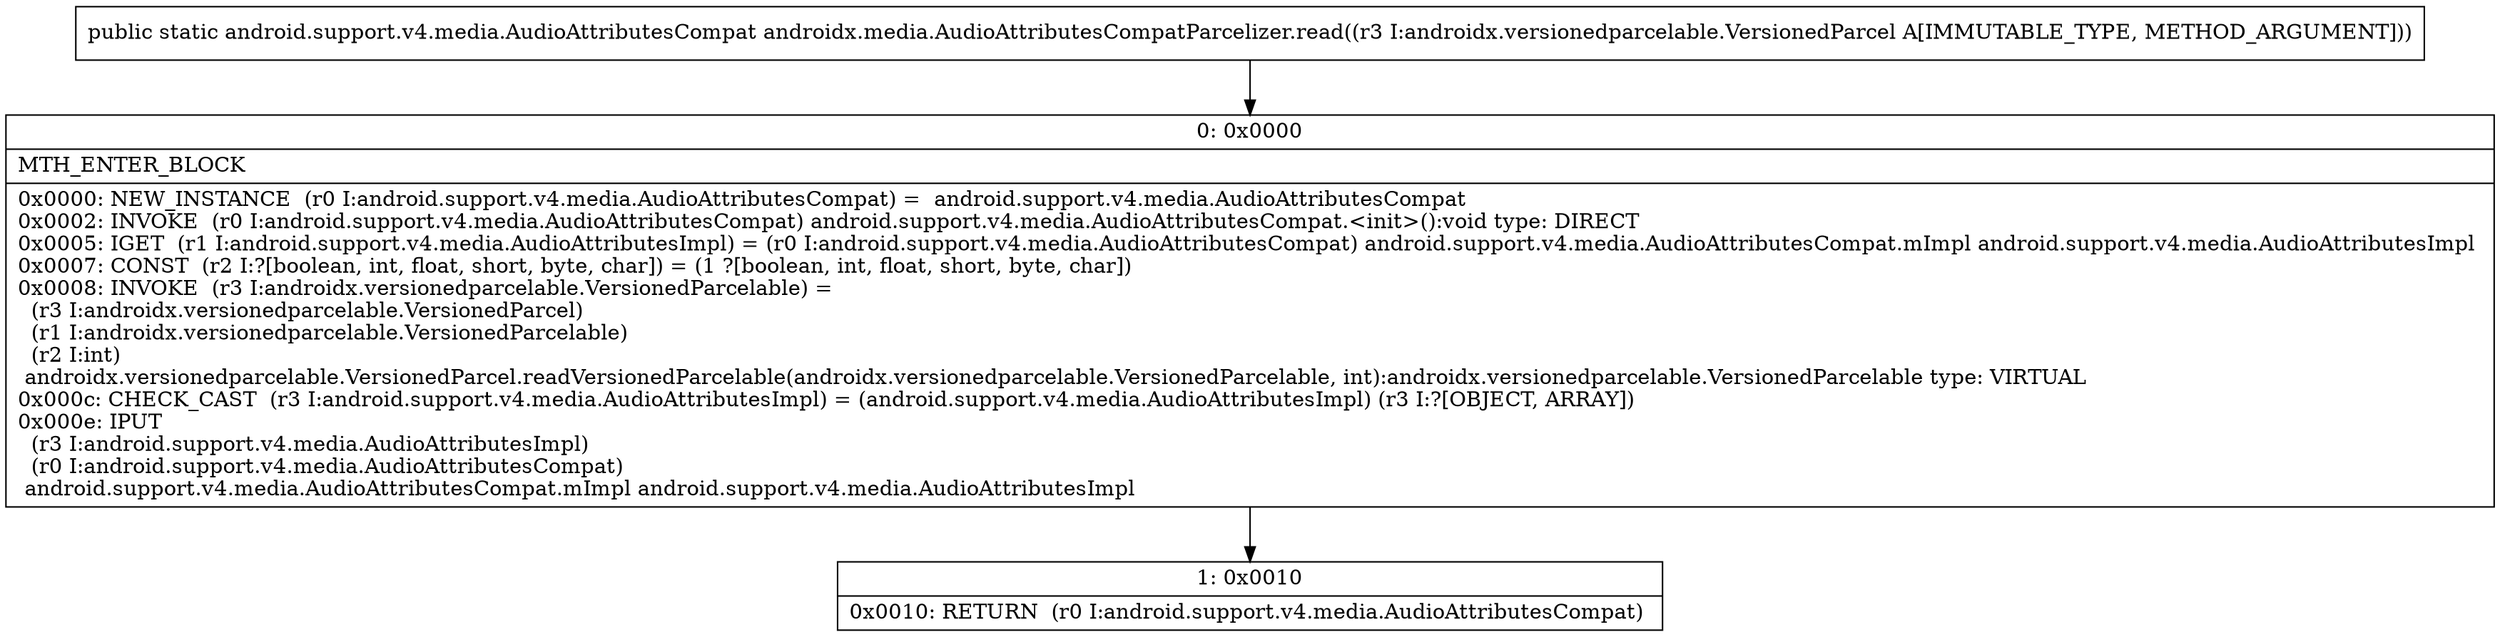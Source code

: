 digraph "CFG forandroidx.media.AudioAttributesCompatParcelizer.read(Landroidx\/versionedparcelable\/VersionedParcel;)Landroid\/support\/v4\/media\/AudioAttributesCompat;" {
Node_0 [shape=record,label="{0\:\ 0x0000|MTH_ENTER_BLOCK\l|0x0000: NEW_INSTANCE  (r0 I:android.support.v4.media.AudioAttributesCompat) =  android.support.v4.media.AudioAttributesCompat \l0x0002: INVOKE  (r0 I:android.support.v4.media.AudioAttributesCompat) android.support.v4.media.AudioAttributesCompat.\<init\>():void type: DIRECT \l0x0005: IGET  (r1 I:android.support.v4.media.AudioAttributesImpl) = (r0 I:android.support.v4.media.AudioAttributesCompat) android.support.v4.media.AudioAttributesCompat.mImpl android.support.v4.media.AudioAttributesImpl \l0x0007: CONST  (r2 I:?[boolean, int, float, short, byte, char]) = (1 ?[boolean, int, float, short, byte, char]) \l0x0008: INVOKE  (r3 I:androidx.versionedparcelable.VersionedParcelable) = \l  (r3 I:androidx.versionedparcelable.VersionedParcel)\l  (r1 I:androidx.versionedparcelable.VersionedParcelable)\l  (r2 I:int)\l androidx.versionedparcelable.VersionedParcel.readVersionedParcelable(androidx.versionedparcelable.VersionedParcelable, int):androidx.versionedparcelable.VersionedParcelable type: VIRTUAL \l0x000c: CHECK_CAST  (r3 I:android.support.v4.media.AudioAttributesImpl) = (android.support.v4.media.AudioAttributesImpl) (r3 I:?[OBJECT, ARRAY]) \l0x000e: IPUT  \l  (r3 I:android.support.v4.media.AudioAttributesImpl)\l  (r0 I:android.support.v4.media.AudioAttributesCompat)\l android.support.v4.media.AudioAttributesCompat.mImpl android.support.v4.media.AudioAttributesImpl \l}"];
Node_1 [shape=record,label="{1\:\ 0x0010|0x0010: RETURN  (r0 I:android.support.v4.media.AudioAttributesCompat) \l}"];
MethodNode[shape=record,label="{public static android.support.v4.media.AudioAttributesCompat androidx.media.AudioAttributesCompatParcelizer.read((r3 I:androidx.versionedparcelable.VersionedParcel A[IMMUTABLE_TYPE, METHOD_ARGUMENT])) }"];
MethodNode -> Node_0;
Node_0 -> Node_1;
}

